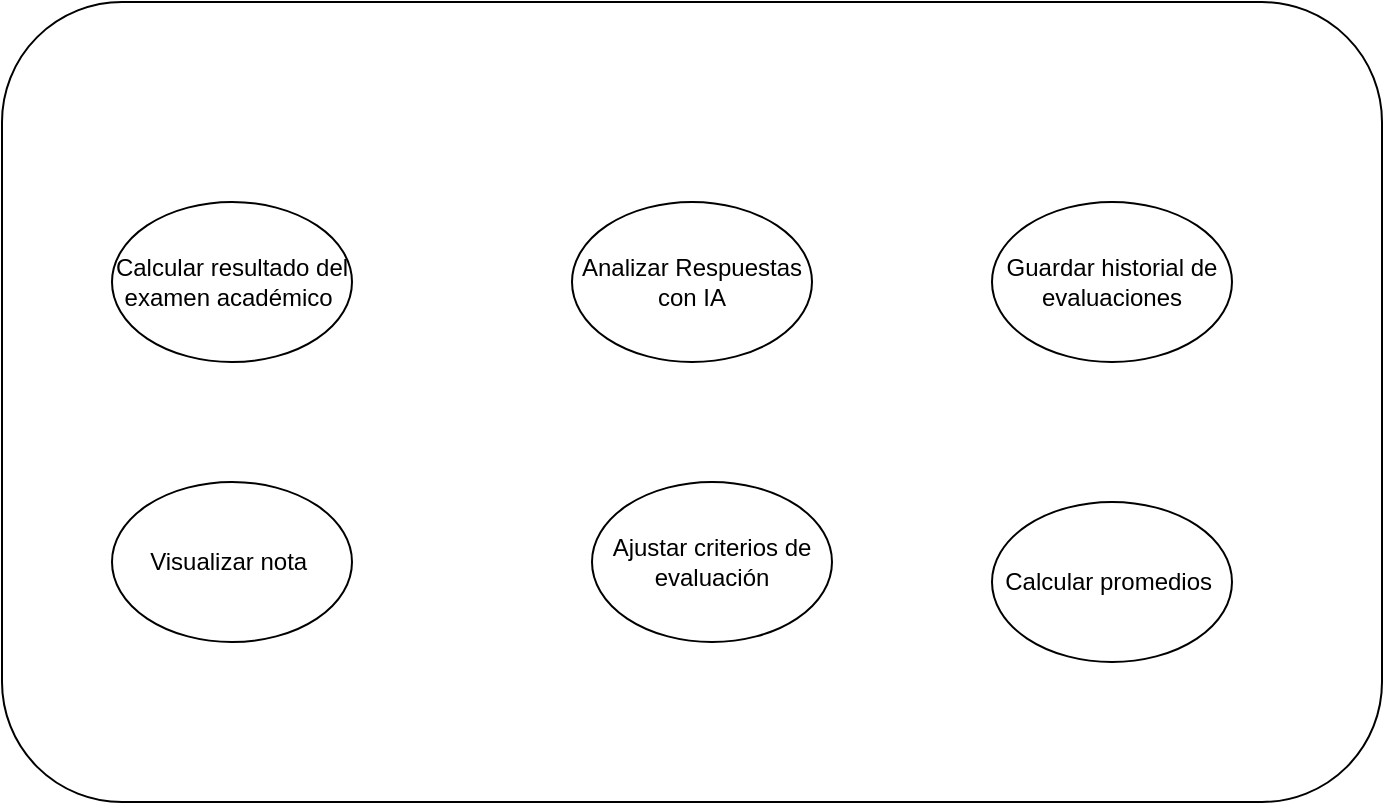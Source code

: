 <mxfile version="26.2.5">
  <diagram name="Página-1" id="94LdTMhv0Lw9kARQnBvH">
    <mxGraphModel dx="1036" dy="604" grid="1" gridSize="10" guides="1" tooltips="1" connect="1" arrows="1" fold="1" page="1" pageScale="1" pageWidth="827" pageHeight="1169" math="0" shadow="0">
      <root>
        <mxCell id="0" />
        <mxCell id="1" parent="0" />
        <mxCell id="6lRI0SPo2LRtaiyrAJHG-10" value="" style="rounded=1;whiteSpace=wrap;html=1;" vertex="1" parent="1">
          <mxGeometry x="55" y="160" width="690" height="400" as="geometry" />
        </mxCell>
        <mxCell id="6lRI0SPo2LRtaiyrAJHG-11" value="Calcular resultado del examen académico&amp;nbsp;" style="ellipse;whiteSpace=wrap;html=1;" vertex="1" parent="1">
          <mxGeometry x="110" y="260" width="120" height="80" as="geometry" />
        </mxCell>
        <mxCell id="6lRI0SPo2LRtaiyrAJHG-12" value="Analizar Respuestas con IA" style="ellipse;whiteSpace=wrap;html=1;" vertex="1" parent="1">
          <mxGeometry x="340" y="260" width="120" height="80" as="geometry" />
        </mxCell>
        <mxCell id="6lRI0SPo2LRtaiyrAJHG-13" value="Guardar historial de evaluaciones" style="ellipse;whiteSpace=wrap;html=1;" vertex="1" parent="1">
          <mxGeometry x="550" y="260" width="120" height="80" as="geometry" />
        </mxCell>
        <mxCell id="6lRI0SPo2LRtaiyrAJHG-14" value="Ajustar criterios de evaluación" style="ellipse;whiteSpace=wrap;html=1;" vertex="1" parent="1">
          <mxGeometry x="350" y="400" width="120" height="80" as="geometry" />
        </mxCell>
        <mxCell id="6lRI0SPo2LRtaiyrAJHG-15" value="Visualizar nota&amp;nbsp;" style="ellipse;whiteSpace=wrap;html=1;" vertex="1" parent="1">
          <mxGeometry x="110" y="400" width="120" height="80" as="geometry" />
        </mxCell>
        <mxCell id="6lRI0SPo2LRtaiyrAJHG-16" value="Calcular promedios&amp;nbsp;" style="ellipse;whiteSpace=wrap;html=1;" vertex="1" parent="1">
          <mxGeometry x="550" y="410" width="120" height="80" as="geometry" />
        </mxCell>
      </root>
    </mxGraphModel>
  </diagram>
</mxfile>
